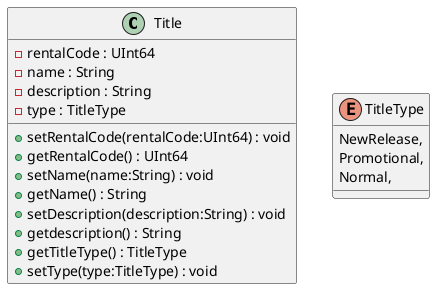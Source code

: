 @startuml
class Title {
    - rentalCode : UInt64
    - name : String
    - description : String
    - type : TitleType
    + setRentalCode(rentalCode:UInt64) : void
    + getRentalCode() : UInt64
    + setName(name:String) : void
    + getName() : String
    + setDescription(description:String) : void
    + getdescription() : String
    + getTitleType() : TitleType
    + setType(type:TitleType) : void
}
enum TitleType {
    NewRelease,
    Promotional,
    Normal,
}
@enduml

